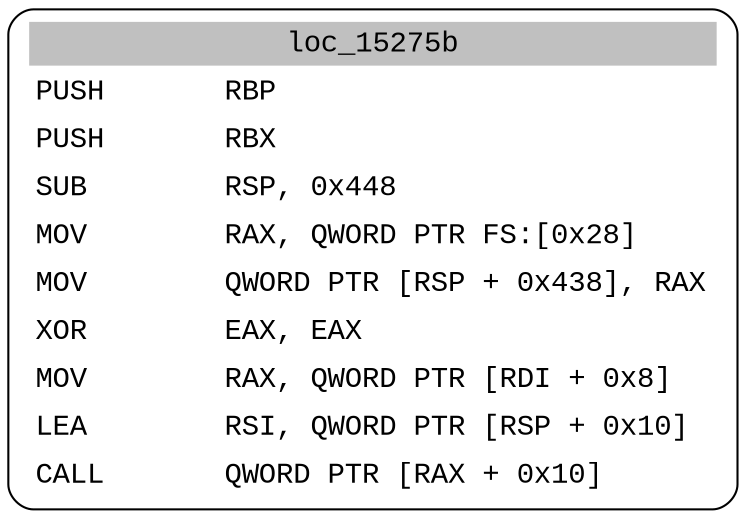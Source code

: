 digraph asm_graph {
1941 [
shape="Mrecord" fontname="Courier New"label =<<table border="0" cellborder="0" cellpadding="3"><tr><td align="center" colspan="2" bgcolor="grey">loc_15275b</td></tr><tr><td align="left">PUSH       RBP</td></tr><tr><td align="left">PUSH       RBX</td></tr><tr><td align="left">SUB        RSP, 0x448</td></tr><tr><td align="left">MOV        RAX, QWORD PTR FS:[0x28]</td></tr><tr><td align="left">MOV        QWORD PTR [RSP + 0x438], RAX</td></tr><tr><td align="left">XOR        EAX, EAX</td></tr><tr><td align="left">MOV        RAX, QWORD PTR [RDI + 0x8]</td></tr><tr><td align="left">LEA        RSI, QWORD PTR [RSP + 0x10]</td></tr><tr><td align="left">CALL       QWORD PTR [RAX + 0x10]</td></tr></table>> ];
}